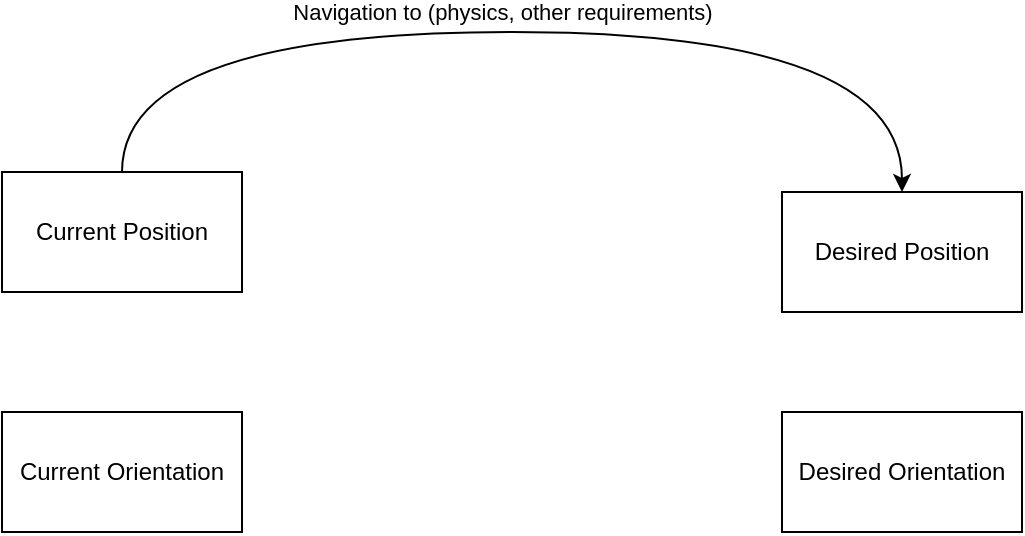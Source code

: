 <mxfile version="26.1.1">
  <diagram name="Page-1" id="6iFhHNRWpTfcIn4aaXQa">
    <mxGraphModel dx="1430" dy="825" grid="1" gridSize="10" guides="1" tooltips="1" connect="1" arrows="1" fold="1" page="1" pageScale="1" pageWidth="850" pageHeight="1100" math="0" shadow="0">
      <root>
        <mxCell id="0" />
        <mxCell id="1" parent="0" />
        <mxCell id="SbNkJWIiaKGt9nC_sOR7-5" style="edgeStyle=orthogonalEdgeStyle;rounded=0;orthogonalLoop=1;jettySize=auto;html=1;exitX=0.5;exitY=0;exitDx=0;exitDy=0;entryX=0.5;entryY=0;entryDx=0;entryDy=0;curved=1;" edge="1" parent="1" source="SbNkJWIiaKGt9nC_sOR7-1" target="SbNkJWIiaKGt9nC_sOR7-3">
          <mxGeometry relative="1" as="geometry">
            <Array as="points">
              <mxPoint x="150" y="180" />
              <mxPoint x="540" y="180" />
            </Array>
          </mxGeometry>
        </mxCell>
        <mxCell id="SbNkJWIiaKGt9nC_sOR7-6" value="Navigation to (physics, other requirements)" style="edgeLabel;html=1;align=center;verticalAlign=middle;resizable=0;points=[];" vertex="1" connectable="0" parent="SbNkJWIiaKGt9nC_sOR7-5">
          <mxGeometry x="-0.06" y="3" relative="1" as="geometry">
            <mxPoint x="6" y="-7" as="offset" />
          </mxGeometry>
        </mxCell>
        <mxCell id="SbNkJWIiaKGt9nC_sOR7-1" value="Current Position" style="rounded=0;whiteSpace=wrap;html=1;" vertex="1" parent="1">
          <mxGeometry x="90" y="250" width="120" height="60" as="geometry" />
        </mxCell>
        <mxCell id="SbNkJWIiaKGt9nC_sOR7-2" value="Current Orientation" style="rounded=0;whiteSpace=wrap;html=1;" vertex="1" parent="1">
          <mxGeometry x="90" y="370" width="120" height="60" as="geometry" />
        </mxCell>
        <mxCell id="SbNkJWIiaKGt9nC_sOR7-3" value="Desired Position" style="rounded=0;whiteSpace=wrap;html=1;" vertex="1" parent="1">
          <mxGeometry x="480" y="260" width="120" height="60" as="geometry" />
        </mxCell>
        <mxCell id="SbNkJWIiaKGt9nC_sOR7-4" value="Desired Orientation" style="rounded=0;whiteSpace=wrap;html=1;" vertex="1" parent="1">
          <mxGeometry x="480" y="370" width="120" height="60" as="geometry" />
        </mxCell>
      </root>
    </mxGraphModel>
  </diagram>
</mxfile>
